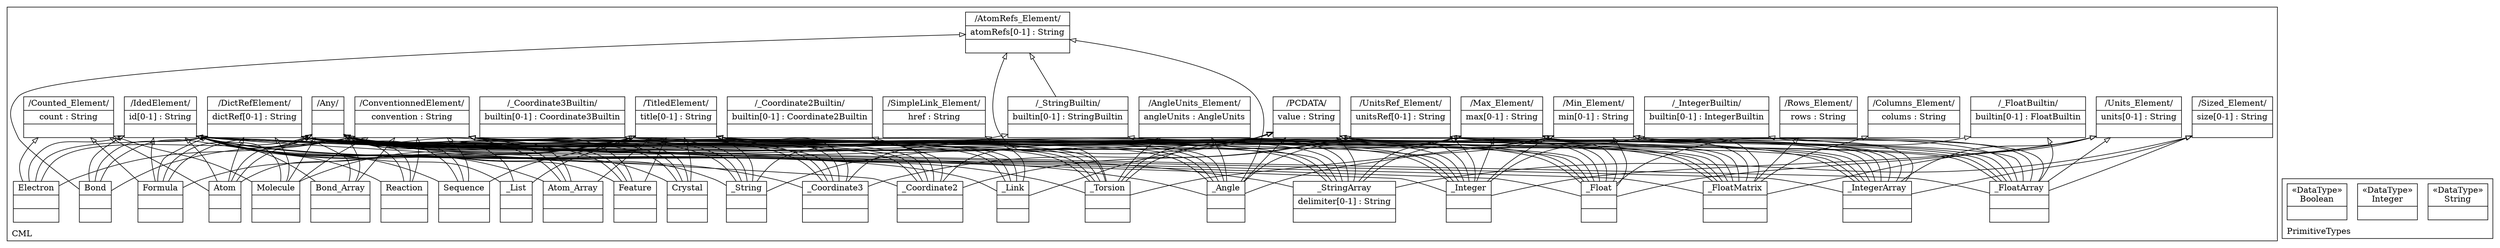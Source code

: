digraph "KM3 Model in DOT" {
graph[rankdir=BT,labeljust=l,labelloc=t,nodeSep=0.75,compound=true];
 subgraph "cluster_CML"{
labelloc=t
color=black
label=CML
 node[shape=record];
PCDATA[label="{/PCDATA/|value : String| }"]
;
 node[shape=record];
Any[label="{/Any/| | }"]
;
 node[shape=record];
TitledElement[label="{/TitledElement/|title[0-1] : String| }"]
;
 node[shape=record];
IdedElement[label="{/IdedElement/|id[0-1] : String| }"]
;
 node[shape=record];
ConventionnedElement[label="{/ConventionnedElement/|convention : String| }"]
;
 node[shape=record];
DictRefElement[label="{/DictRefElement/|dictRef[0-1] : String| }"]
;
 node[shape=record];
SimpleLink_Element[label="{/SimpleLink_Element/|href : String| }"]
;
 node[shape=record];
Counted_Element[label="{/Counted_Element/|count : String| }"]
;
 node[shape=record];
Sized_Element[label="{/Sized_Element/|size[0-1] : String| }"]
;
 node[shape=record];
Rows_Element[label="{/Rows_Element/|rows : String| }"]
;
 node[shape=record];
Columns_Element[label="{/Columns_Element/|colums : String| }"]
;
 node[shape=record];
Min_Element[label="{/Min_Element/|min[0-1] : String| }"]
;
 node[shape=record];
Max_Element[label="{/Max_Element/|max[0-1] : String| }"]
;
 node[shape=record];
Units_Element[label="{/Units_Element/|units[0-1] : String| }"]
;
 node[shape=record];
AngleUnits_Element[label="{/AngleUnits_Element/|angleUnits : AngleUnits| }"]
;
 node[shape=record];
UnitsRef_Element[label="{/UnitsRef_Element/|unitsRef[0-1] : String| }"]
;
 node[shape=record];
AtomRefs_Element[label="{/AtomRefs_Element/|atomRefs[0-1] : String| }"]
;
 node[shape=record];
_StringBuiltin[label="{/_StringBuiltin/|builtin[0-1] : StringBuiltin| }"]
 _StringBuiltin->AtomRefs_Element[arrowhead=onormal,group=AtomRefs_Element,minlen=2,constraint=true,]
;
 node[shape=record];
_String[label="{_String| | }"]
 _String->Any[arrowhead=onormal,group=Any,minlen=2,constraint=true,]
 _String->PCDATA[arrowhead=onormal,group=PCDATA,minlen=2,constraint=true,]
 _String->TitledElement[arrowhead=onormal,group=TitledElement,minlen=2,constraint=true,]
 _String->IdedElement[arrowhead=onormal,group=IdedElement,minlen=2,constraint=true,]
 _String->_StringBuiltin[arrowhead=onormal,group=_StringBuiltin,minlen=2,constraint=true,]
 _String->DictRefElement[arrowhead=onormal,group=DictRefElement,minlen=2,constraint=true,]
 _String->ConventionnedElement[arrowhead=onormal,group=ConventionnedElement,minlen=2,constraint=true,]
;
 node[shape=record];
_Link[label="{_Link| | }"]
 _Link->Any[arrowhead=onormal,group=Any,minlen=2,constraint=true,]
 _Link->PCDATA[arrowhead=onormal,group=PCDATA,minlen=2,constraint=true,]
 _Link->TitledElement[arrowhead=onormal,group=TitledElement,minlen=2,constraint=true,]
 _Link->IdedElement[arrowhead=onormal,group=IdedElement,minlen=2,constraint=true,]
 _Link->SimpleLink_Element[arrowhead=onormal,group=SimpleLink_Element,minlen=2,constraint=true,]
 _Link->ConventionnedElement[arrowhead=onormal,group=ConventionnedElement,minlen=2,constraint=true,]
;
 node[shape=record];
_FloatBuiltin[label="{/_FloatBuiltin/|builtin[0-1] : FloatBuiltin| }"]
;
 node[shape=record];
_Float[label="{_Float| | }"]
 _Float->Any[arrowhead=onormal,group=Any,minlen=2,constraint=true,]
 _Float->PCDATA[arrowhead=onormal,group=PCDATA,minlen=2,constraint=true,]
 _Float->TitledElement[arrowhead=onormal,group=TitledElement,minlen=2,constraint=true,]
 _Float->IdedElement[arrowhead=onormal,group=IdedElement,minlen=2,constraint=true,]
 _Float->_FloatBuiltin[arrowhead=onormal,group=_FloatBuiltin,minlen=2,constraint=true,]
 _Float->Min_Element[arrowhead=onormal,group=Min_Element,minlen=2,constraint=true,]
 _Float->Max_Element[arrowhead=onormal,group=Max_Element,minlen=2,constraint=true,]
 _Float->Units_Element[arrowhead=onormal,group=Units_Element,minlen=2,constraint=true,]
 _Float->UnitsRef_Element[arrowhead=onormal,group=UnitsRef_Element,minlen=2,constraint=true,]
 _Float->DictRefElement[arrowhead=onormal,group=DictRefElement,minlen=2,constraint=true,]
 _Float->ConventionnedElement[arrowhead=onormal,group=ConventionnedElement,minlen=2,constraint=true,]
;
 node[shape=record];
_IntegerBuiltin[label="{/_IntegerBuiltin/|builtin[0-1] : IntegerBuiltin| }"]
;
 node[shape=record];
_Integer[label="{_Integer| | }"]
 _Integer->Any[arrowhead=onormal,group=Any,minlen=2,constraint=true,]
 _Integer->PCDATA[arrowhead=onormal,group=PCDATA,minlen=2,constraint=true,]
 _Integer->TitledElement[arrowhead=onormal,group=TitledElement,minlen=2,constraint=true,]
 _Integer->IdedElement[arrowhead=onormal,group=IdedElement,minlen=2,constraint=true,]
 _Integer->_IntegerBuiltin[arrowhead=onormal,group=_IntegerBuiltin,minlen=2,constraint=true,]
 _Integer->Min_Element[arrowhead=onormal,group=Min_Element,minlen=2,constraint=true,]
 _Integer->Max_Element[arrowhead=onormal,group=Max_Element,minlen=2,constraint=true,]
 _Integer->Units_Element[arrowhead=onormal,group=Units_Element,minlen=2,constraint=true,]
 _Integer->UnitsRef_Element[arrowhead=onormal,group=UnitsRef_Element,minlen=2,constraint=true,]
 _Integer->DictRefElement[arrowhead=onormal,group=DictRefElement,minlen=2,constraint=true,]
 _Integer->ConventionnedElement[arrowhead=onormal,group=ConventionnedElement,minlen=2,constraint=true,]
;
 node[shape=record];
_StringArray[label="{_StringArray|delimiter[0-1] : String| }"]
 _StringArray->Any[arrowhead=onormal,group=Any,minlen=2,constraint=true,]
 _StringArray->PCDATA[arrowhead=onormal,group=PCDATA,minlen=2,constraint=true,]
 _StringArray->TitledElement[arrowhead=onormal,group=TitledElement,minlen=2,constraint=true,]
 _StringArray->IdedElement[arrowhead=onormal,group=IdedElement,minlen=2,constraint=true,]
 _StringArray->_StringBuiltin[arrowhead=onormal,group=_StringBuiltin,minlen=2,constraint=true,]
 _StringArray->Sized_Element[arrowhead=onormal,group=Sized_Element,minlen=2,constraint=true,]
 _StringArray->Min_Element[arrowhead=onormal,group=Min_Element,minlen=2,constraint=true,]
 _StringArray->Max_Element[arrowhead=onormal,group=Max_Element,minlen=2,constraint=true,]
 _StringArray->DictRefElement[arrowhead=onormal,group=DictRefElement,minlen=2,constraint=true,]
 _StringArray->ConventionnedElement[arrowhead=onormal,group=ConventionnedElement,minlen=2,constraint=true,]
;
 node[shape=record];
_FloatArray[label="{_FloatArray| | }"]
 _FloatArray->Any[arrowhead=onormal,group=Any,minlen=2,constraint=true,]
 _FloatArray->PCDATA[arrowhead=onormal,group=PCDATA,minlen=2,constraint=true,]
 _FloatArray->TitledElement[arrowhead=onormal,group=TitledElement,minlen=2,constraint=true,]
 _FloatArray->IdedElement[arrowhead=onormal,group=IdedElement,minlen=2,constraint=true,]
 _FloatArray->_FloatBuiltin[arrowhead=onormal,group=_FloatBuiltin,minlen=2,constraint=true,]
 _FloatArray->Sized_Element[arrowhead=onormal,group=Sized_Element,minlen=2,constraint=true,]
 _FloatArray->Min_Element[arrowhead=onormal,group=Min_Element,minlen=2,constraint=true,]
 _FloatArray->Max_Element[arrowhead=onormal,group=Max_Element,minlen=2,constraint=true,]
 _FloatArray->Units_Element[arrowhead=onormal,group=Units_Element,minlen=2,constraint=true,]
 _FloatArray->UnitsRef_Element[arrowhead=onormal,group=UnitsRef_Element,minlen=2,constraint=true,]
 _FloatArray->DictRefElement[arrowhead=onormal,group=DictRefElement,minlen=2,constraint=true,]
 _FloatArray->ConventionnedElement[arrowhead=onormal,group=ConventionnedElement,minlen=2,constraint=true,]
;
 node[shape=record];
_IntegerArray[label="{_IntegerArray| | }"]
 _IntegerArray->Any[arrowhead=onormal,group=Any,minlen=2,constraint=true,]
 _IntegerArray->PCDATA[arrowhead=onormal,group=PCDATA,minlen=2,constraint=true,]
 _IntegerArray->TitledElement[arrowhead=onormal,group=TitledElement,minlen=2,constraint=true,]
 _IntegerArray->IdedElement[arrowhead=onormal,group=IdedElement,minlen=2,constraint=true,]
 _IntegerArray->_IntegerBuiltin[arrowhead=onormal,group=_IntegerBuiltin,minlen=2,constraint=true,]
 _IntegerArray->Sized_Element[arrowhead=onormal,group=Sized_Element,minlen=2,constraint=true,]
 _IntegerArray->Min_Element[arrowhead=onormal,group=Min_Element,minlen=2,constraint=true,]
 _IntegerArray->Max_Element[arrowhead=onormal,group=Max_Element,minlen=2,constraint=true,]
 _IntegerArray->Units_Element[arrowhead=onormal,group=Units_Element,minlen=2,constraint=true,]
 _IntegerArray->UnitsRef_Element[arrowhead=onormal,group=UnitsRef_Element,minlen=2,constraint=true,]
 _IntegerArray->DictRefElement[arrowhead=onormal,group=DictRefElement,minlen=2,constraint=true,]
 _IntegerArray->ConventionnedElement[arrowhead=onormal,group=ConventionnedElement,minlen=2,constraint=true,]
;
 node[shape=record];
_FloatMatrix[label="{_FloatMatrix| | }"]
 _FloatMatrix->Any[arrowhead=onormal,group=Any,minlen=2,constraint=true,]
 _FloatMatrix->PCDATA[arrowhead=onormal,group=PCDATA,minlen=2,constraint=true,]
 _FloatMatrix->TitledElement[arrowhead=onormal,group=TitledElement,minlen=2,constraint=true,]
 _FloatMatrix->IdedElement[arrowhead=onormal,group=IdedElement,minlen=2,constraint=true,]
 _FloatMatrix->Rows_Element[arrowhead=onormal,group=Rows_Element,minlen=2,constraint=true,]
 _FloatMatrix->Columns_Element[arrowhead=onormal,group=Columns_Element,minlen=2,constraint=true,]
 _FloatMatrix->Min_Element[arrowhead=onormal,group=Min_Element,minlen=2,constraint=true,]
 _FloatMatrix->Max_Element[arrowhead=onormal,group=Max_Element,minlen=2,constraint=true,]
 _FloatMatrix->Units_Element[arrowhead=onormal,group=Units_Element,minlen=2,constraint=true,]
 _FloatMatrix->UnitsRef_Element[arrowhead=onormal,group=UnitsRef_Element,minlen=2,constraint=true,]
 _FloatMatrix->DictRefElement[arrowhead=onormal,group=DictRefElement,minlen=2,constraint=true,]
 _FloatMatrix->ConventionnedElement[arrowhead=onormal,group=ConventionnedElement,minlen=2,constraint=true,]
;
 node[shape=record];
_Coordinate2Builtin[label="{/_Coordinate2Builtin/|builtin[0-1] : Coordinate2Builtin| }"]
;
 node[shape=record];
_Coordinate2[label="{_Coordinate2| | }"]
 _Coordinate2->Any[arrowhead=onormal,group=Any,minlen=2,constraint=true,]
 _Coordinate2->PCDATA[arrowhead=onormal,group=PCDATA,minlen=2,constraint=true,]
 _Coordinate2->TitledElement[arrowhead=onormal,group=TitledElement,minlen=2,constraint=true,]
 _Coordinate2->IdedElement[arrowhead=onormal,group=IdedElement,minlen=2,constraint=true,]
 _Coordinate2->_Coordinate2Builtin[arrowhead=onormal,group=_Coordinate2Builtin,minlen=2,constraint=true,]
 _Coordinate2->UnitsRef_Element[arrowhead=onormal,group=UnitsRef_Element,minlen=2,constraint=true,]
 _Coordinate2->DictRefElement[arrowhead=onormal,group=DictRefElement,minlen=2,constraint=true,]
 _Coordinate2->ConventionnedElement[arrowhead=onormal,group=ConventionnedElement,minlen=2,constraint=true,]
;
 node[shape=record];
_Coordinate3Builtin[label="{/_Coordinate3Builtin/|builtin[0-1] : Coordinate3Builtin| }"]
;
 node[shape=record];
_Coordinate3[label="{_Coordinate3| | }"]
 _Coordinate3->Any[arrowhead=onormal,group=Any,minlen=2,constraint=true,]
 _Coordinate3->PCDATA[arrowhead=onormal,group=PCDATA,minlen=2,constraint=true,]
 _Coordinate3->TitledElement[arrowhead=onormal,group=TitledElement,minlen=2,constraint=true,]
 _Coordinate3->IdedElement[arrowhead=onormal,group=IdedElement,minlen=2,constraint=true,]
 _Coordinate3->_Coordinate3Builtin[arrowhead=onormal,group=_Coordinate3Builtin,minlen=2,constraint=true,]
 _Coordinate3->UnitsRef_Element[arrowhead=onormal,group=UnitsRef_Element,minlen=2,constraint=true,]
 _Coordinate3->DictRefElement[arrowhead=onormal,group=DictRefElement,minlen=2,constraint=true,]
 _Coordinate3->ConventionnedElement[arrowhead=onormal,group=ConventionnedElement,minlen=2,constraint=true,]
;
 node[shape=record];
_Angle[label="{_Angle| | }"]
 _Angle->Any[arrowhead=onormal,group=Any,minlen=2,constraint=true,]
 _Angle->PCDATA[arrowhead=onormal,group=PCDATA,minlen=2,constraint=true,]
 _Angle->TitledElement[arrowhead=onormal,group=TitledElement,minlen=2,constraint=true,]
 _Angle->IdedElement[arrowhead=onormal,group=IdedElement,minlen=2,constraint=true,]
 _Angle->AtomRefs_Element[arrowhead=onormal,group=AtomRefs_Element,minlen=2,constraint=true,]
 _Angle->AngleUnits_Element[arrowhead=onormal,group=AngleUnits_Element,minlen=2,constraint=true,]
 _Angle->Min_Element[arrowhead=onormal,group=Min_Element,minlen=2,constraint=true,]
 _Angle->Max_Element[arrowhead=onormal,group=Max_Element,minlen=2,constraint=true,]
 _Angle->DictRefElement[arrowhead=onormal,group=DictRefElement,minlen=2,constraint=true,]
 _Angle->ConventionnedElement[arrowhead=onormal,group=ConventionnedElement,minlen=2,constraint=true,]
;
 node[shape=record];
_Torsion[label="{_Torsion| | }"]
 _Torsion->Any[arrowhead=onormal,group=Any,minlen=2,constraint=true,]
 _Torsion->PCDATA[arrowhead=onormal,group=PCDATA,minlen=2,constraint=true,]
 _Torsion->TitledElement[arrowhead=onormal,group=TitledElement,minlen=2,constraint=true,]
 _Torsion->IdedElement[arrowhead=onormal,group=IdedElement,minlen=2,constraint=true,]
 _Torsion->AtomRefs_Element[arrowhead=onormal,group=AtomRefs_Element,minlen=2,constraint=true,]
 _Torsion->AngleUnits_Element[arrowhead=onormal,group=AngleUnits_Element,minlen=2,constraint=true,]
 _Torsion->Min_Element[arrowhead=onormal,group=Min_Element,minlen=2,constraint=true,]
 _Torsion->Max_Element[arrowhead=onormal,group=Max_Element,minlen=2,constraint=true,]
 _Torsion->DictRefElement[arrowhead=onormal,group=DictRefElement,minlen=2,constraint=true,]
 _Torsion->ConventionnedElement[arrowhead=onormal,group=ConventionnedElement,minlen=2,constraint=true,]
;
 node[shape=record];
_List[label="{_List| | }"]
 _List->Any[arrowhead=onormal,group=Any,minlen=2,constraint=true,]
 _List->TitledElement[arrowhead=onormal,group=TitledElement,minlen=2,constraint=true,]
 _List->IdedElement[arrowhead=onormal,group=IdedElement,minlen=2,constraint=true,]
;
 node[shape=record];
Molecule[label="{Molecule| | }"]
 Molecule->Any[arrowhead=onormal,group=Any,minlen=2,constraint=true,]
 Molecule->TitledElement[arrowhead=onormal,group=TitledElement,minlen=2,constraint=true,]
 Molecule->IdedElement[arrowhead=onormal,group=IdedElement,minlen=2,constraint=true,]
 Molecule->Counted_Element[arrowhead=onormal,group=Counted_Element,minlen=2,constraint=true,]
 Molecule->DictRefElement[arrowhead=onormal,group=DictRefElement,minlen=2,constraint=true,]
 Molecule->ConventionnedElement[arrowhead=onormal,group=ConventionnedElement,minlen=2,constraint=true,]
;
 node[shape=record];
Formula[label="{Formula| | }"]
 Formula->Any[arrowhead=onormal,group=Any,minlen=2,constraint=true,]
 Formula->TitledElement[arrowhead=onormal,group=TitledElement,minlen=2,constraint=true,]
 Formula->IdedElement[arrowhead=onormal,group=IdedElement,minlen=2,constraint=true,]
 Formula->Counted_Element[arrowhead=onormal,group=Counted_Element,minlen=2,constraint=true,]
 Formula->DictRefElement[arrowhead=onormal,group=DictRefElement,minlen=2,constraint=true,]
 Formula->ConventionnedElement[arrowhead=onormal,group=ConventionnedElement,minlen=2,constraint=true,]
;
 node[shape=record];
Atom[label="{Atom| | }"]
 Atom->Any[arrowhead=onormal,group=Any,minlen=2,constraint=true,]
 Atom->TitledElement[arrowhead=onormal,group=TitledElement,minlen=2,constraint=true,]
 Atom->IdedElement[arrowhead=onormal,group=IdedElement,minlen=2,constraint=true,]
 Atom->Counted_Element[arrowhead=onormal,group=Counted_Element,minlen=2,constraint=true,]
 Atom->DictRefElement[arrowhead=onormal,group=DictRefElement,minlen=2,constraint=true,]
 Atom->ConventionnedElement[arrowhead=onormal,group=ConventionnedElement,minlen=2,constraint=true,]
;
 node[shape=record];
Atom_Array[label="{Atom_Array| | }"]
 Atom_Array->Any[arrowhead=onormal,group=Any,minlen=2,constraint=true,]
 Atom_Array->TitledElement[arrowhead=onormal,group=TitledElement,minlen=2,constraint=true,]
 Atom_Array->IdedElement[arrowhead=onormal,group=IdedElement,minlen=2,constraint=true,]
 Atom_Array->DictRefElement[arrowhead=onormal,group=DictRefElement,minlen=2,constraint=true,]
 Atom_Array->ConventionnedElement[arrowhead=onormal,group=ConventionnedElement,minlen=2,constraint=true,]
;
 node[shape=record];
Bond[label="{Bond| | }"]
 Bond->Any[arrowhead=onormal,group=Any,minlen=2,constraint=true,]
 Bond->IdedElement[arrowhead=onormal,group=IdedElement,minlen=2,constraint=true,]
 Bond->AtomRefs_Element[arrowhead=onormal,group=AtomRefs_Element,minlen=2,constraint=true,]
 Bond->DictRefElement[arrowhead=onormal,group=DictRefElement,minlen=2,constraint=true,]
 Bond->ConventionnedElement[arrowhead=onormal,group=ConventionnedElement,minlen=2,constraint=true,]
;
 node[shape=record];
Bond_Array[label="{Bond_Array| | }"]
 Bond_Array->Any[arrowhead=onormal,group=Any,minlen=2,constraint=true,]
 Bond_Array->IdedElement[arrowhead=onormal,group=IdedElement,minlen=2,constraint=true,]
 Bond_Array->DictRefElement[arrowhead=onormal,group=DictRefElement,minlen=2,constraint=true,]
 Bond_Array->ConventionnedElement[arrowhead=onormal,group=ConventionnedElement,minlen=2,constraint=true,]
;
 node[shape=record];
Electron[label="{Electron| | }"]
 Electron->Any[arrowhead=onormal,group=Any,minlen=2,constraint=true,]
 Electron->IdedElement[arrowhead=onormal,group=IdedElement,minlen=2,constraint=true,]
 Electron->Counted_Element[arrowhead=onormal,group=Counted_Element,minlen=2,constraint=true,]
 Electron->DictRefElement[arrowhead=onormal,group=DictRefElement,minlen=2,constraint=true,]
 Electron->ConventionnedElement[arrowhead=onormal,group=ConventionnedElement,minlen=2,constraint=true,]
;
 node[shape=record];
Reaction[label="{Reaction| | }"]
 Reaction->Any[arrowhead=onormal,group=Any,minlen=2,constraint=true,]
 Reaction->IdedElement[arrowhead=onormal,group=IdedElement,minlen=2,constraint=true,]
 Reaction->DictRefElement[arrowhead=onormal,group=DictRefElement,minlen=2,constraint=true,]
 Reaction->ConventionnedElement[arrowhead=onormal,group=ConventionnedElement,minlen=2,constraint=true,]
;
 node[shape=record];
Crystal[label="{Crystal| | }"]
 Crystal->Any[arrowhead=onormal,group=Any,minlen=2,constraint=true,]
 Crystal->TitledElement[arrowhead=onormal,group=TitledElement,minlen=2,constraint=true,]
 Crystal->IdedElement[arrowhead=onormal,group=IdedElement,minlen=2,constraint=true,]
 Crystal->DictRefElement[arrowhead=onormal,group=DictRefElement,minlen=2,constraint=true,]
 Crystal->ConventionnedElement[arrowhead=onormal,group=ConventionnedElement,minlen=2,constraint=true,]
;
 node[shape=record];
Sequence[label="{Sequence| | }"]
 Sequence->Any[arrowhead=onormal,group=Any,minlen=2,constraint=true,]
 Sequence->TitledElement[arrowhead=onormal,group=TitledElement,minlen=2,constraint=true,]
 Sequence->IdedElement[arrowhead=onormal,group=IdedElement,minlen=2,constraint=true,]
 Sequence->DictRefElement[arrowhead=onormal,group=DictRefElement,minlen=2,constraint=true,]
 Sequence->ConventionnedElement[arrowhead=onormal,group=ConventionnedElement,minlen=2,constraint=true,]
;
 node[shape=record];
Feature[label="{Feature| | }"]
 Feature->Any[arrowhead=onormal,group=Any,minlen=2,constraint=true,]
 Feature->TitledElement[arrowhead=onormal,group=TitledElement,minlen=2,constraint=true,]
 Feature->IdedElement[arrowhead=onormal,group=IdedElement,minlen=2,constraint=true,]
 Feature->DictRefElement[arrowhead=onormal,group=DictRefElement,minlen=2,constraint=true,]
 Feature->ConventionnedElement[arrowhead=onormal,group=ConventionnedElement,minlen=2,constraint=true,]
;

} subgraph "cluster_PrimitiveTypes"{
labelloc=t
color=black
label=PrimitiveTypes
 node[shape=record];
String[label="{&#171;DataType&#187;\nString|}"]
;
 node[shape=record];
Integer[label="{&#171;DataType&#187;\nInteger|}"]
;
 node[shape=record];
Boolean[label="{&#171;DataType&#187;\nBoolean|}"]
;

}
}